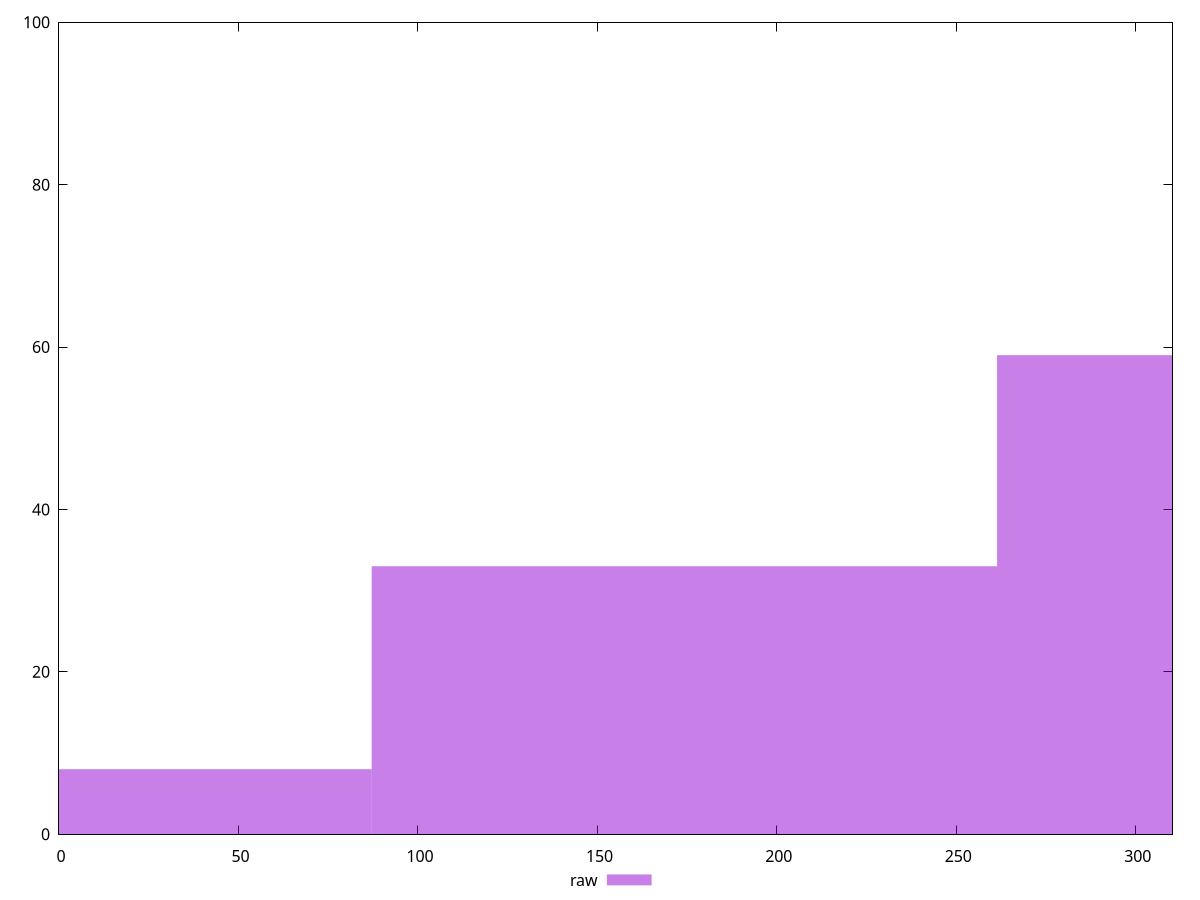 reset

$raw <<EOF
348.4734468322843 59
174.23672341614215 33
0 8
EOF

set key outside below
set boxwidth 174.23672341614215
set xrange [0:310.228]
set yrange [0:100]
set trange [0:100]
set style fill transparent solid 0.5 noborder
set terminal svg size 640, 490 enhanced background rgb 'white'
set output "reprap/uses-rel-preconnect/samples/pages+cached+noexternal/raw/histogram.svg"

plot $raw title "raw" with boxes

reset
